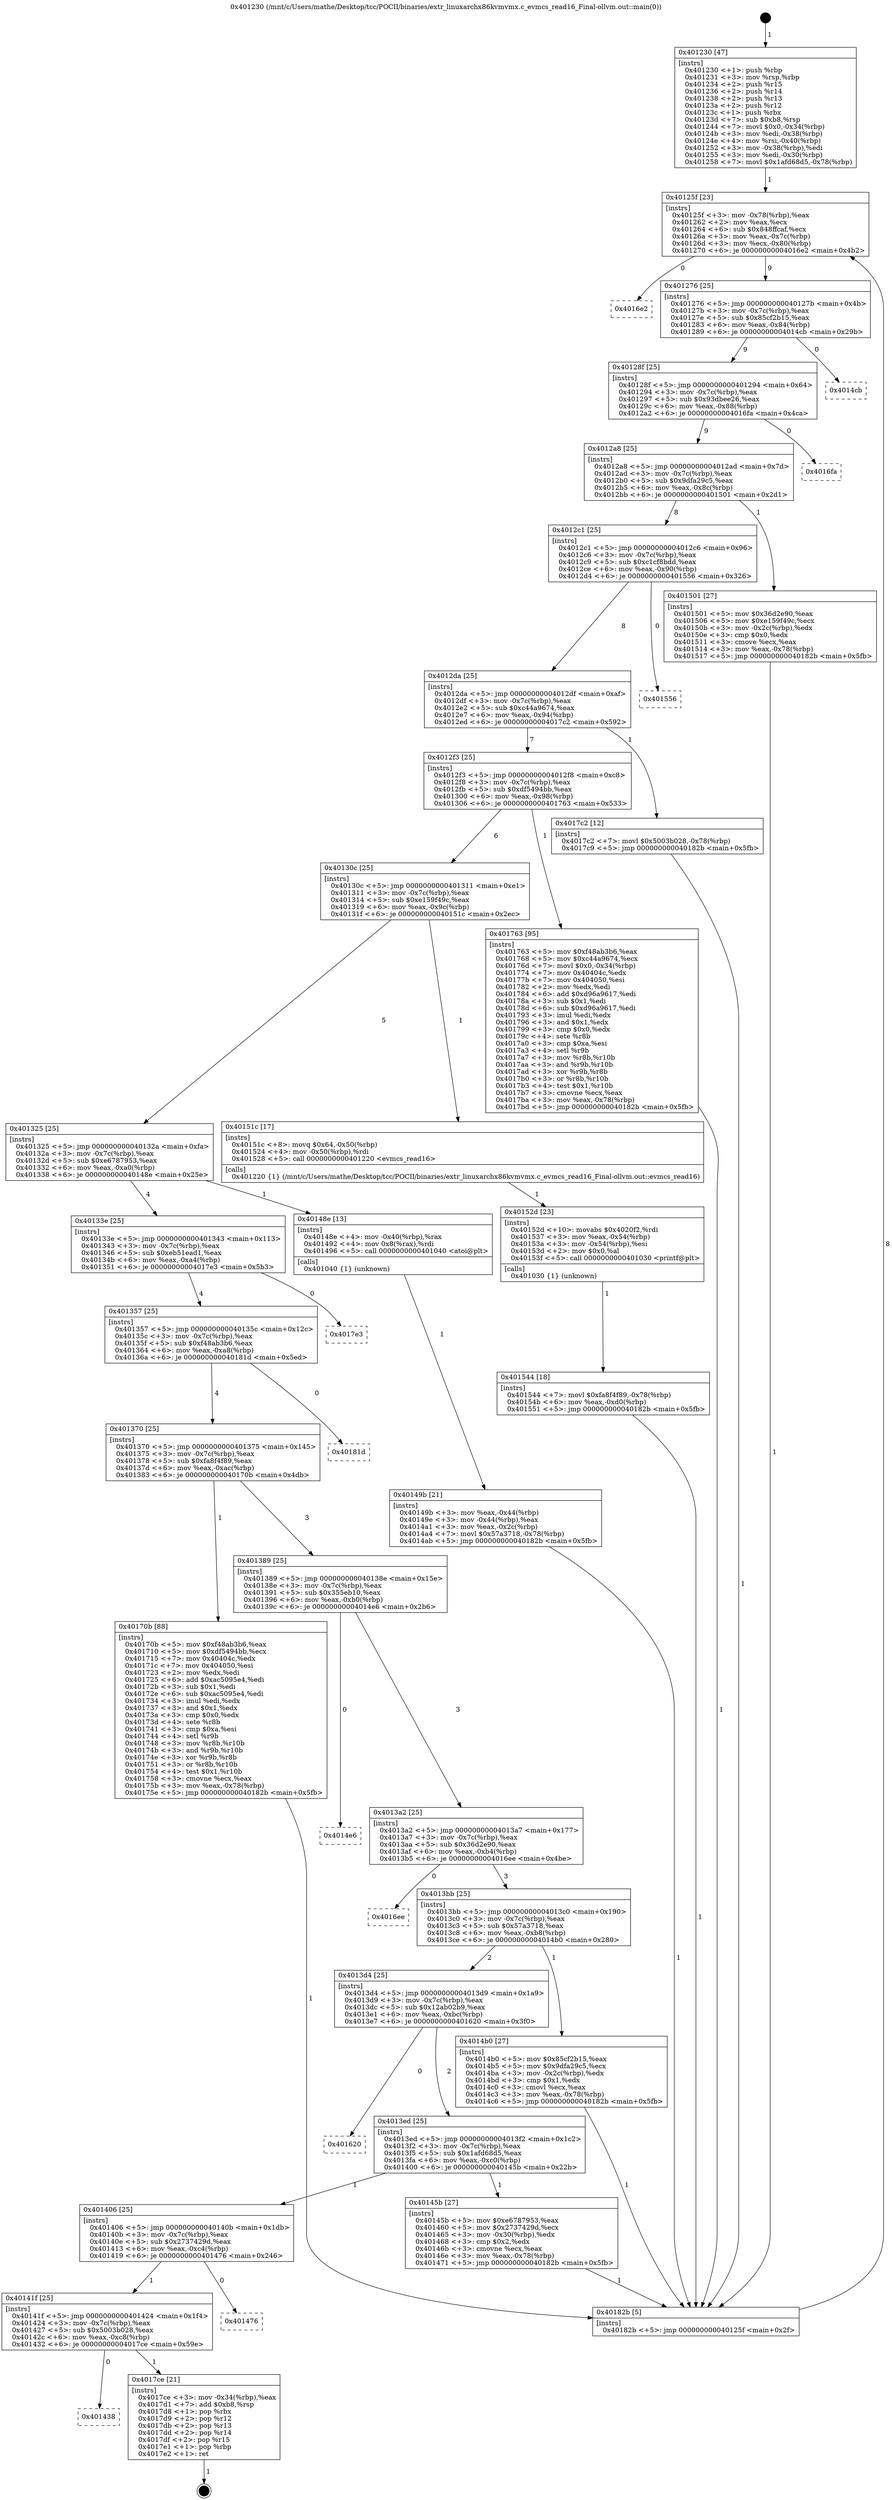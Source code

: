 digraph "0x401230" {
  label = "0x401230 (/mnt/c/Users/mathe/Desktop/tcc/POCII/binaries/extr_linuxarchx86kvmvmx.c_evmcs_read16_Final-ollvm.out::main(0))"
  labelloc = "t"
  node[shape=record]

  Entry [label="",width=0.3,height=0.3,shape=circle,fillcolor=black,style=filled]
  "0x40125f" [label="{
     0x40125f [23]\l
     | [instrs]\l
     &nbsp;&nbsp;0x40125f \<+3\>: mov -0x78(%rbp),%eax\l
     &nbsp;&nbsp;0x401262 \<+2\>: mov %eax,%ecx\l
     &nbsp;&nbsp;0x401264 \<+6\>: sub $0x848ffcaf,%ecx\l
     &nbsp;&nbsp;0x40126a \<+3\>: mov %eax,-0x7c(%rbp)\l
     &nbsp;&nbsp;0x40126d \<+3\>: mov %ecx,-0x80(%rbp)\l
     &nbsp;&nbsp;0x401270 \<+6\>: je 00000000004016e2 \<main+0x4b2\>\l
  }"]
  "0x4016e2" [label="{
     0x4016e2\l
  }", style=dashed]
  "0x401276" [label="{
     0x401276 [25]\l
     | [instrs]\l
     &nbsp;&nbsp;0x401276 \<+5\>: jmp 000000000040127b \<main+0x4b\>\l
     &nbsp;&nbsp;0x40127b \<+3\>: mov -0x7c(%rbp),%eax\l
     &nbsp;&nbsp;0x40127e \<+5\>: sub $0x85cf2b15,%eax\l
     &nbsp;&nbsp;0x401283 \<+6\>: mov %eax,-0x84(%rbp)\l
     &nbsp;&nbsp;0x401289 \<+6\>: je 00000000004014cb \<main+0x29b\>\l
  }"]
  Exit [label="",width=0.3,height=0.3,shape=circle,fillcolor=black,style=filled,peripheries=2]
  "0x4014cb" [label="{
     0x4014cb\l
  }", style=dashed]
  "0x40128f" [label="{
     0x40128f [25]\l
     | [instrs]\l
     &nbsp;&nbsp;0x40128f \<+5\>: jmp 0000000000401294 \<main+0x64\>\l
     &nbsp;&nbsp;0x401294 \<+3\>: mov -0x7c(%rbp),%eax\l
     &nbsp;&nbsp;0x401297 \<+5\>: sub $0x93dbee26,%eax\l
     &nbsp;&nbsp;0x40129c \<+6\>: mov %eax,-0x88(%rbp)\l
     &nbsp;&nbsp;0x4012a2 \<+6\>: je 00000000004016fa \<main+0x4ca\>\l
  }"]
  "0x401438" [label="{
     0x401438\l
  }", style=dashed]
  "0x4016fa" [label="{
     0x4016fa\l
  }", style=dashed]
  "0x4012a8" [label="{
     0x4012a8 [25]\l
     | [instrs]\l
     &nbsp;&nbsp;0x4012a8 \<+5\>: jmp 00000000004012ad \<main+0x7d\>\l
     &nbsp;&nbsp;0x4012ad \<+3\>: mov -0x7c(%rbp),%eax\l
     &nbsp;&nbsp;0x4012b0 \<+5\>: sub $0x9dfa29c5,%eax\l
     &nbsp;&nbsp;0x4012b5 \<+6\>: mov %eax,-0x8c(%rbp)\l
     &nbsp;&nbsp;0x4012bb \<+6\>: je 0000000000401501 \<main+0x2d1\>\l
  }"]
  "0x4017ce" [label="{
     0x4017ce [21]\l
     | [instrs]\l
     &nbsp;&nbsp;0x4017ce \<+3\>: mov -0x34(%rbp),%eax\l
     &nbsp;&nbsp;0x4017d1 \<+7\>: add $0xb8,%rsp\l
     &nbsp;&nbsp;0x4017d8 \<+1\>: pop %rbx\l
     &nbsp;&nbsp;0x4017d9 \<+2\>: pop %r12\l
     &nbsp;&nbsp;0x4017db \<+2\>: pop %r13\l
     &nbsp;&nbsp;0x4017dd \<+2\>: pop %r14\l
     &nbsp;&nbsp;0x4017df \<+2\>: pop %r15\l
     &nbsp;&nbsp;0x4017e1 \<+1\>: pop %rbp\l
     &nbsp;&nbsp;0x4017e2 \<+1\>: ret\l
  }"]
  "0x401501" [label="{
     0x401501 [27]\l
     | [instrs]\l
     &nbsp;&nbsp;0x401501 \<+5\>: mov $0x36d2e90,%eax\l
     &nbsp;&nbsp;0x401506 \<+5\>: mov $0xe159f49c,%ecx\l
     &nbsp;&nbsp;0x40150b \<+3\>: mov -0x2c(%rbp),%edx\l
     &nbsp;&nbsp;0x40150e \<+3\>: cmp $0x0,%edx\l
     &nbsp;&nbsp;0x401511 \<+3\>: cmove %ecx,%eax\l
     &nbsp;&nbsp;0x401514 \<+3\>: mov %eax,-0x78(%rbp)\l
     &nbsp;&nbsp;0x401517 \<+5\>: jmp 000000000040182b \<main+0x5fb\>\l
  }"]
  "0x4012c1" [label="{
     0x4012c1 [25]\l
     | [instrs]\l
     &nbsp;&nbsp;0x4012c1 \<+5\>: jmp 00000000004012c6 \<main+0x96\>\l
     &nbsp;&nbsp;0x4012c6 \<+3\>: mov -0x7c(%rbp),%eax\l
     &nbsp;&nbsp;0x4012c9 \<+5\>: sub $0xc1cf8bdd,%eax\l
     &nbsp;&nbsp;0x4012ce \<+6\>: mov %eax,-0x90(%rbp)\l
     &nbsp;&nbsp;0x4012d4 \<+6\>: je 0000000000401556 \<main+0x326\>\l
  }"]
  "0x40141f" [label="{
     0x40141f [25]\l
     | [instrs]\l
     &nbsp;&nbsp;0x40141f \<+5\>: jmp 0000000000401424 \<main+0x1f4\>\l
     &nbsp;&nbsp;0x401424 \<+3\>: mov -0x7c(%rbp),%eax\l
     &nbsp;&nbsp;0x401427 \<+5\>: sub $0x5003b028,%eax\l
     &nbsp;&nbsp;0x40142c \<+6\>: mov %eax,-0xc8(%rbp)\l
     &nbsp;&nbsp;0x401432 \<+6\>: je 00000000004017ce \<main+0x59e\>\l
  }"]
  "0x401556" [label="{
     0x401556\l
  }", style=dashed]
  "0x4012da" [label="{
     0x4012da [25]\l
     | [instrs]\l
     &nbsp;&nbsp;0x4012da \<+5\>: jmp 00000000004012df \<main+0xaf\>\l
     &nbsp;&nbsp;0x4012df \<+3\>: mov -0x7c(%rbp),%eax\l
     &nbsp;&nbsp;0x4012e2 \<+5\>: sub $0xc44a9674,%eax\l
     &nbsp;&nbsp;0x4012e7 \<+6\>: mov %eax,-0x94(%rbp)\l
     &nbsp;&nbsp;0x4012ed \<+6\>: je 00000000004017c2 \<main+0x592\>\l
  }"]
  "0x401476" [label="{
     0x401476\l
  }", style=dashed]
  "0x4017c2" [label="{
     0x4017c2 [12]\l
     | [instrs]\l
     &nbsp;&nbsp;0x4017c2 \<+7\>: movl $0x5003b028,-0x78(%rbp)\l
     &nbsp;&nbsp;0x4017c9 \<+5\>: jmp 000000000040182b \<main+0x5fb\>\l
  }"]
  "0x4012f3" [label="{
     0x4012f3 [25]\l
     | [instrs]\l
     &nbsp;&nbsp;0x4012f3 \<+5\>: jmp 00000000004012f8 \<main+0xc8\>\l
     &nbsp;&nbsp;0x4012f8 \<+3\>: mov -0x7c(%rbp),%eax\l
     &nbsp;&nbsp;0x4012fb \<+5\>: sub $0xdf5494bb,%eax\l
     &nbsp;&nbsp;0x401300 \<+6\>: mov %eax,-0x98(%rbp)\l
     &nbsp;&nbsp;0x401306 \<+6\>: je 0000000000401763 \<main+0x533\>\l
  }"]
  "0x401544" [label="{
     0x401544 [18]\l
     | [instrs]\l
     &nbsp;&nbsp;0x401544 \<+7\>: movl $0xfa8f4f89,-0x78(%rbp)\l
     &nbsp;&nbsp;0x40154b \<+6\>: mov %eax,-0xd0(%rbp)\l
     &nbsp;&nbsp;0x401551 \<+5\>: jmp 000000000040182b \<main+0x5fb\>\l
  }"]
  "0x401763" [label="{
     0x401763 [95]\l
     | [instrs]\l
     &nbsp;&nbsp;0x401763 \<+5\>: mov $0xf48ab3b6,%eax\l
     &nbsp;&nbsp;0x401768 \<+5\>: mov $0xc44a9674,%ecx\l
     &nbsp;&nbsp;0x40176d \<+7\>: movl $0x0,-0x34(%rbp)\l
     &nbsp;&nbsp;0x401774 \<+7\>: mov 0x40404c,%edx\l
     &nbsp;&nbsp;0x40177b \<+7\>: mov 0x404050,%esi\l
     &nbsp;&nbsp;0x401782 \<+2\>: mov %edx,%edi\l
     &nbsp;&nbsp;0x401784 \<+6\>: add $0xd96a9617,%edi\l
     &nbsp;&nbsp;0x40178a \<+3\>: sub $0x1,%edi\l
     &nbsp;&nbsp;0x40178d \<+6\>: sub $0xd96a9617,%edi\l
     &nbsp;&nbsp;0x401793 \<+3\>: imul %edi,%edx\l
     &nbsp;&nbsp;0x401796 \<+3\>: and $0x1,%edx\l
     &nbsp;&nbsp;0x401799 \<+3\>: cmp $0x0,%edx\l
     &nbsp;&nbsp;0x40179c \<+4\>: sete %r8b\l
     &nbsp;&nbsp;0x4017a0 \<+3\>: cmp $0xa,%esi\l
     &nbsp;&nbsp;0x4017a3 \<+4\>: setl %r9b\l
     &nbsp;&nbsp;0x4017a7 \<+3\>: mov %r8b,%r10b\l
     &nbsp;&nbsp;0x4017aa \<+3\>: and %r9b,%r10b\l
     &nbsp;&nbsp;0x4017ad \<+3\>: xor %r9b,%r8b\l
     &nbsp;&nbsp;0x4017b0 \<+3\>: or %r8b,%r10b\l
     &nbsp;&nbsp;0x4017b3 \<+4\>: test $0x1,%r10b\l
     &nbsp;&nbsp;0x4017b7 \<+3\>: cmovne %ecx,%eax\l
     &nbsp;&nbsp;0x4017ba \<+3\>: mov %eax,-0x78(%rbp)\l
     &nbsp;&nbsp;0x4017bd \<+5\>: jmp 000000000040182b \<main+0x5fb\>\l
  }"]
  "0x40130c" [label="{
     0x40130c [25]\l
     | [instrs]\l
     &nbsp;&nbsp;0x40130c \<+5\>: jmp 0000000000401311 \<main+0xe1\>\l
     &nbsp;&nbsp;0x401311 \<+3\>: mov -0x7c(%rbp),%eax\l
     &nbsp;&nbsp;0x401314 \<+5\>: sub $0xe159f49c,%eax\l
     &nbsp;&nbsp;0x401319 \<+6\>: mov %eax,-0x9c(%rbp)\l
     &nbsp;&nbsp;0x40131f \<+6\>: je 000000000040151c \<main+0x2ec\>\l
  }"]
  "0x40152d" [label="{
     0x40152d [23]\l
     | [instrs]\l
     &nbsp;&nbsp;0x40152d \<+10\>: movabs $0x4020f2,%rdi\l
     &nbsp;&nbsp;0x401537 \<+3\>: mov %eax,-0x54(%rbp)\l
     &nbsp;&nbsp;0x40153a \<+3\>: mov -0x54(%rbp),%esi\l
     &nbsp;&nbsp;0x40153d \<+2\>: mov $0x0,%al\l
     &nbsp;&nbsp;0x40153f \<+5\>: call 0000000000401030 \<printf@plt\>\l
     | [calls]\l
     &nbsp;&nbsp;0x401030 \{1\} (unknown)\l
  }"]
  "0x40151c" [label="{
     0x40151c [17]\l
     | [instrs]\l
     &nbsp;&nbsp;0x40151c \<+8\>: movq $0x64,-0x50(%rbp)\l
     &nbsp;&nbsp;0x401524 \<+4\>: mov -0x50(%rbp),%rdi\l
     &nbsp;&nbsp;0x401528 \<+5\>: call 0000000000401220 \<evmcs_read16\>\l
     | [calls]\l
     &nbsp;&nbsp;0x401220 \{1\} (/mnt/c/Users/mathe/Desktop/tcc/POCII/binaries/extr_linuxarchx86kvmvmx.c_evmcs_read16_Final-ollvm.out::evmcs_read16)\l
  }"]
  "0x401325" [label="{
     0x401325 [25]\l
     | [instrs]\l
     &nbsp;&nbsp;0x401325 \<+5\>: jmp 000000000040132a \<main+0xfa\>\l
     &nbsp;&nbsp;0x40132a \<+3\>: mov -0x7c(%rbp),%eax\l
     &nbsp;&nbsp;0x40132d \<+5\>: sub $0xe6787953,%eax\l
     &nbsp;&nbsp;0x401332 \<+6\>: mov %eax,-0xa0(%rbp)\l
     &nbsp;&nbsp;0x401338 \<+6\>: je 000000000040148e \<main+0x25e\>\l
  }"]
  "0x40149b" [label="{
     0x40149b [21]\l
     | [instrs]\l
     &nbsp;&nbsp;0x40149b \<+3\>: mov %eax,-0x44(%rbp)\l
     &nbsp;&nbsp;0x40149e \<+3\>: mov -0x44(%rbp),%eax\l
     &nbsp;&nbsp;0x4014a1 \<+3\>: mov %eax,-0x2c(%rbp)\l
     &nbsp;&nbsp;0x4014a4 \<+7\>: movl $0x57a3718,-0x78(%rbp)\l
     &nbsp;&nbsp;0x4014ab \<+5\>: jmp 000000000040182b \<main+0x5fb\>\l
  }"]
  "0x40148e" [label="{
     0x40148e [13]\l
     | [instrs]\l
     &nbsp;&nbsp;0x40148e \<+4\>: mov -0x40(%rbp),%rax\l
     &nbsp;&nbsp;0x401492 \<+4\>: mov 0x8(%rax),%rdi\l
     &nbsp;&nbsp;0x401496 \<+5\>: call 0000000000401040 \<atoi@plt\>\l
     | [calls]\l
     &nbsp;&nbsp;0x401040 \{1\} (unknown)\l
  }"]
  "0x40133e" [label="{
     0x40133e [25]\l
     | [instrs]\l
     &nbsp;&nbsp;0x40133e \<+5\>: jmp 0000000000401343 \<main+0x113\>\l
     &nbsp;&nbsp;0x401343 \<+3\>: mov -0x7c(%rbp),%eax\l
     &nbsp;&nbsp;0x401346 \<+5\>: sub $0xeb51ead1,%eax\l
     &nbsp;&nbsp;0x40134b \<+6\>: mov %eax,-0xa4(%rbp)\l
     &nbsp;&nbsp;0x401351 \<+6\>: je 00000000004017e3 \<main+0x5b3\>\l
  }"]
  "0x401230" [label="{
     0x401230 [47]\l
     | [instrs]\l
     &nbsp;&nbsp;0x401230 \<+1\>: push %rbp\l
     &nbsp;&nbsp;0x401231 \<+3\>: mov %rsp,%rbp\l
     &nbsp;&nbsp;0x401234 \<+2\>: push %r15\l
     &nbsp;&nbsp;0x401236 \<+2\>: push %r14\l
     &nbsp;&nbsp;0x401238 \<+2\>: push %r13\l
     &nbsp;&nbsp;0x40123a \<+2\>: push %r12\l
     &nbsp;&nbsp;0x40123c \<+1\>: push %rbx\l
     &nbsp;&nbsp;0x40123d \<+7\>: sub $0xb8,%rsp\l
     &nbsp;&nbsp;0x401244 \<+7\>: movl $0x0,-0x34(%rbp)\l
     &nbsp;&nbsp;0x40124b \<+3\>: mov %edi,-0x38(%rbp)\l
     &nbsp;&nbsp;0x40124e \<+4\>: mov %rsi,-0x40(%rbp)\l
     &nbsp;&nbsp;0x401252 \<+3\>: mov -0x38(%rbp),%edi\l
     &nbsp;&nbsp;0x401255 \<+3\>: mov %edi,-0x30(%rbp)\l
     &nbsp;&nbsp;0x401258 \<+7\>: movl $0x1afd68d5,-0x78(%rbp)\l
  }"]
  "0x4017e3" [label="{
     0x4017e3\l
  }", style=dashed]
  "0x401357" [label="{
     0x401357 [25]\l
     | [instrs]\l
     &nbsp;&nbsp;0x401357 \<+5\>: jmp 000000000040135c \<main+0x12c\>\l
     &nbsp;&nbsp;0x40135c \<+3\>: mov -0x7c(%rbp),%eax\l
     &nbsp;&nbsp;0x40135f \<+5\>: sub $0xf48ab3b6,%eax\l
     &nbsp;&nbsp;0x401364 \<+6\>: mov %eax,-0xa8(%rbp)\l
     &nbsp;&nbsp;0x40136a \<+6\>: je 000000000040181d \<main+0x5ed\>\l
  }"]
  "0x40182b" [label="{
     0x40182b [5]\l
     | [instrs]\l
     &nbsp;&nbsp;0x40182b \<+5\>: jmp 000000000040125f \<main+0x2f\>\l
  }"]
  "0x40181d" [label="{
     0x40181d\l
  }", style=dashed]
  "0x401370" [label="{
     0x401370 [25]\l
     | [instrs]\l
     &nbsp;&nbsp;0x401370 \<+5\>: jmp 0000000000401375 \<main+0x145\>\l
     &nbsp;&nbsp;0x401375 \<+3\>: mov -0x7c(%rbp),%eax\l
     &nbsp;&nbsp;0x401378 \<+5\>: sub $0xfa8f4f89,%eax\l
     &nbsp;&nbsp;0x40137d \<+6\>: mov %eax,-0xac(%rbp)\l
     &nbsp;&nbsp;0x401383 \<+6\>: je 000000000040170b \<main+0x4db\>\l
  }"]
  "0x401406" [label="{
     0x401406 [25]\l
     | [instrs]\l
     &nbsp;&nbsp;0x401406 \<+5\>: jmp 000000000040140b \<main+0x1db\>\l
     &nbsp;&nbsp;0x40140b \<+3\>: mov -0x7c(%rbp),%eax\l
     &nbsp;&nbsp;0x40140e \<+5\>: sub $0x2737429d,%eax\l
     &nbsp;&nbsp;0x401413 \<+6\>: mov %eax,-0xc4(%rbp)\l
     &nbsp;&nbsp;0x401419 \<+6\>: je 0000000000401476 \<main+0x246\>\l
  }"]
  "0x40170b" [label="{
     0x40170b [88]\l
     | [instrs]\l
     &nbsp;&nbsp;0x40170b \<+5\>: mov $0xf48ab3b6,%eax\l
     &nbsp;&nbsp;0x401710 \<+5\>: mov $0xdf5494bb,%ecx\l
     &nbsp;&nbsp;0x401715 \<+7\>: mov 0x40404c,%edx\l
     &nbsp;&nbsp;0x40171c \<+7\>: mov 0x404050,%esi\l
     &nbsp;&nbsp;0x401723 \<+2\>: mov %edx,%edi\l
     &nbsp;&nbsp;0x401725 \<+6\>: add $0xac5095e4,%edi\l
     &nbsp;&nbsp;0x40172b \<+3\>: sub $0x1,%edi\l
     &nbsp;&nbsp;0x40172e \<+6\>: sub $0xac5095e4,%edi\l
     &nbsp;&nbsp;0x401734 \<+3\>: imul %edi,%edx\l
     &nbsp;&nbsp;0x401737 \<+3\>: and $0x1,%edx\l
     &nbsp;&nbsp;0x40173a \<+3\>: cmp $0x0,%edx\l
     &nbsp;&nbsp;0x40173d \<+4\>: sete %r8b\l
     &nbsp;&nbsp;0x401741 \<+3\>: cmp $0xa,%esi\l
     &nbsp;&nbsp;0x401744 \<+4\>: setl %r9b\l
     &nbsp;&nbsp;0x401748 \<+3\>: mov %r8b,%r10b\l
     &nbsp;&nbsp;0x40174b \<+3\>: and %r9b,%r10b\l
     &nbsp;&nbsp;0x40174e \<+3\>: xor %r9b,%r8b\l
     &nbsp;&nbsp;0x401751 \<+3\>: or %r8b,%r10b\l
     &nbsp;&nbsp;0x401754 \<+4\>: test $0x1,%r10b\l
     &nbsp;&nbsp;0x401758 \<+3\>: cmovne %ecx,%eax\l
     &nbsp;&nbsp;0x40175b \<+3\>: mov %eax,-0x78(%rbp)\l
     &nbsp;&nbsp;0x40175e \<+5\>: jmp 000000000040182b \<main+0x5fb\>\l
  }"]
  "0x401389" [label="{
     0x401389 [25]\l
     | [instrs]\l
     &nbsp;&nbsp;0x401389 \<+5\>: jmp 000000000040138e \<main+0x15e\>\l
     &nbsp;&nbsp;0x40138e \<+3\>: mov -0x7c(%rbp),%eax\l
     &nbsp;&nbsp;0x401391 \<+5\>: sub $0x355eb10,%eax\l
     &nbsp;&nbsp;0x401396 \<+6\>: mov %eax,-0xb0(%rbp)\l
     &nbsp;&nbsp;0x40139c \<+6\>: je 00000000004014e6 \<main+0x2b6\>\l
  }"]
  "0x40145b" [label="{
     0x40145b [27]\l
     | [instrs]\l
     &nbsp;&nbsp;0x40145b \<+5\>: mov $0xe6787953,%eax\l
     &nbsp;&nbsp;0x401460 \<+5\>: mov $0x2737429d,%ecx\l
     &nbsp;&nbsp;0x401465 \<+3\>: mov -0x30(%rbp),%edx\l
     &nbsp;&nbsp;0x401468 \<+3\>: cmp $0x2,%edx\l
     &nbsp;&nbsp;0x40146b \<+3\>: cmovne %ecx,%eax\l
     &nbsp;&nbsp;0x40146e \<+3\>: mov %eax,-0x78(%rbp)\l
     &nbsp;&nbsp;0x401471 \<+5\>: jmp 000000000040182b \<main+0x5fb\>\l
  }"]
  "0x4014e6" [label="{
     0x4014e6\l
  }", style=dashed]
  "0x4013a2" [label="{
     0x4013a2 [25]\l
     | [instrs]\l
     &nbsp;&nbsp;0x4013a2 \<+5\>: jmp 00000000004013a7 \<main+0x177\>\l
     &nbsp;&nbsp;0x4013a7 \<+3\>: mov -0x7c(%rbp),%eax\l
     &nbsp;&nbsp;0x4013aa \<+5\>: sub $0x36d2e90,%eax\l
     &nbsp;&nbsp;0x4013af \<+6\>: mov %eax,-0xb4(%rbp)\l
     &nbsp;&nbsp;0x4013b5 \<+6\>: je 00000000004016ee \<main+0x4be\>\l
  }"]
  "0x4013ed" [label="{
     0x4013ed [25]\l
     | [instrs]\l
     &nbsp;&nbsp;0x4013ed \<+5\>: jmp 00000000004013f2 \<main+0x1c2\>\l
     &nbsp;&nbsp;0x4013f2 \<+3\>: mov -0x7c(%rbp),%eax\l
     &nbsp;&nbsp;0x4013f5 \<+5\>: sub $0x1afd68d5,%eax\l
     &nbsp;&nbsp;0x4013fa \<+6\>: mov %eax,-0xc0(%rbp)\l
     &nbsp;&nbsp;0x401400 \<+6\>: je 000000000040145b \<main+0x22b\>\l
  }"]
  "0x4016ee" [label="{
     0x4016ee\l
  }", style=dashed]
  "0x4013bb" [label="{
     0x4013bb [25]\l
     | [instrs]\l
     &nbsp;&nbsp;0x4013bb \<+5\>: jmp 00000000004013c0 \<main+0x190\>\l
     &nbsp;&nbsp;0x4013c0 \<+3\>: mov -0x7c(%rbp),%eax\l
     &nbsp;&nbsp;0x4013c3 \<+5\>: sub $0x57a3718,%eax\l
     &nbsp;&nbsp;0x4013c8 \<+6\>: mov %eax,-0xb8(%rbp)\l
     &nbsp;&nbsp;0x4013ce \<+6\>: je 00000000004014b0 \<main+0x280\>\l
  }"]
  "0x401620" [label="{
     0x401620\l
  }", style=dashed]
  "0x4014b0" [label="{
     0x4014b0 [27]\l
     | [instrs]\l
     &nbsp;&nbsp;0x4014b0 \<+5\>: mov $0x85cf2b15,%eax\l
     &nbsp;&nbsp;0x4014b5 \<+5\>: mov $0x9dfa29c5,%ecx\l
     &nbsp;&nbsp;0x4014ba \<+3\>: mov -0x2c(%rbp),%edx\l
     &nbsp;&nbsp;0x4014bd \<+3\>: cmp $0x1,%edx\l
     &nbsp;&nbsp;0x4014c0 \<+3\>: cmovl %ecx,%eax\l
     &nbsp;&nbsp;0x4014c3 \<+3\>: mov %eax,-0x78(%rbp)\l
     &nbsp;&nbsp;0x4014c6 \<+5\>: jmp 000000000040182b \<main+0x5fb\>\l
  }"]
  "0x4013d4" [label="{
     0x4013d4 [25]\l
     | [instrs]\l
     &nbsp;&nbsp;0x4013d4 \<+5\>: jmp 00000000004013d9 \<main+0x1a9\>\l
     &nbsp;&nbsp;0x4013d9 \<+3\>: mov -0x7c(%rbp),%eax\l
     &nbsp;&nbsp;0x4013dc \<+5\>: sub $0x12ab02b9,%eax\l
     &nbsp;&nbsp;0x4013e1 \<+6\>: mov %eax,-0xbc(%rbp)\l
     &nbsp;&nbsp;0x4013e7 \<+6\>: je 0000000000401620 \<main+0x3f0\>\l
  }"]
  Entry -> "0x401230" [label=" 1"]
  "0x40125f" -> "0x4016e2" [label=" 0"]
  "0x40125f" -> "0x401276" [label=" 9"]
  "0x4017ce" -> Exit [label=" 1"]
  "0x401276" -> "0x4014cb" [label=" 0"]
  "0x401276" -> "0x40128f" [label=" 9"]
  "0x40141f" -> "0x401438" [label=" 0"]
  "0x40128f" -> "0x4016fa" [label=" 0"]
  "0x40128f" -> "0x4012a8" [label=" 9"]
  "0x40141f" -> "0x4017ce" [label=" 1"]
  "0x4012a8" -> "0x401501" [label=" 1"]
  "0x4012a8" -> "0x4012c1" [label=" 8"]
  "0x401406" -> "0x40141f" [label=" 1"]
  "0x4012c1" -> "0x401556" [label=" 0"]
  "0x4012c1" -> "0x4012da" [label=" 8"]
  "0x401406" -> "0x401476" [label=" 0"]
  "0x4012da" -> "0x4017c2" [label=" 1"]
  "0x4012da" -> "0x4012f3" [label=" 7"]
  "0x4017c2" -> "0x40182b" [label=" 1"]
  "0x4012f3" -> "0x401763" [label=" 1"]
  "0x4012f3" -> "0x40130c" [label=" 6"]
  "0x401763" -> "0x40182b" [label=" 1"]
  "0x40130c" -> "0x40151c" [label=" 1"]
  "0x40130c" -> "0x401325" [label=" 5"]
  "0x40170b" -> "0x40182b" [label=" 1"]
  "0x401325" -> "0x40148e" [label=" 1"]
  "0x401325" -> "0x40133e" [label=" 4"]
  "0x401544" -> "0x40182b" [label=" 1"]
  "0x40133e" -> "0x4017e3" [label=" 0"]
  "0x40133e" -> "0x401357" [label=" 4"]
  "0x40152d" -> "0x401544" [label=" 1"]
  "0x401357" -> "0x40181d" [label=" 0"]
  "0x401357" -> "0x401370" [label=" 4"]
  "0x40151c" -> "0x40152d" [label=" 1"]
  "0x401370" -> "0x40170b" [label=" 1"]
  "0x401370" -> "0x401389" [label=" 3"]
  "0x401501" -> "0x40182b" [label=" 1"]
  "0x401389" -> "0x4014e6" [label=" 0"]
  "0x401389" -> "0x4013a2" [label=" 3"]
  "0x4014b0" -> "0x40182b" [label=" 1"]
  "0x4013a2" -> "0x4016ee" [label=" 0"]
  "0x4013a2" -> "0x4013bb" [label=" 3"]
  "0x40148e" -> "0x40149b" [label=" 1"]
  "0x4013bb" -> "0x4014b0" [label=" 1"]
  "0x4013bb" -> "0x4013d4" [label=" 2"]
  "0x40182b" -> "0x40125f" [label=" 8"]
  "0x4013d4" -> "0x401620" [label=" 0"]
  "0x4013d4" -> "0x4013ed" [label=" 2"]
  "0x40149b" -> "0x40182b" [label=" 1"]
  "0x4013ed" -> "0x40145b" [label=" 1"]
  "0x4013ed" -> "0x401406" [label=" 1"]
  "0x40145b" -> "0x40182b" [label=" 1"]
  "0x401230" -> "0x40125f" [label=" 1"]
}
